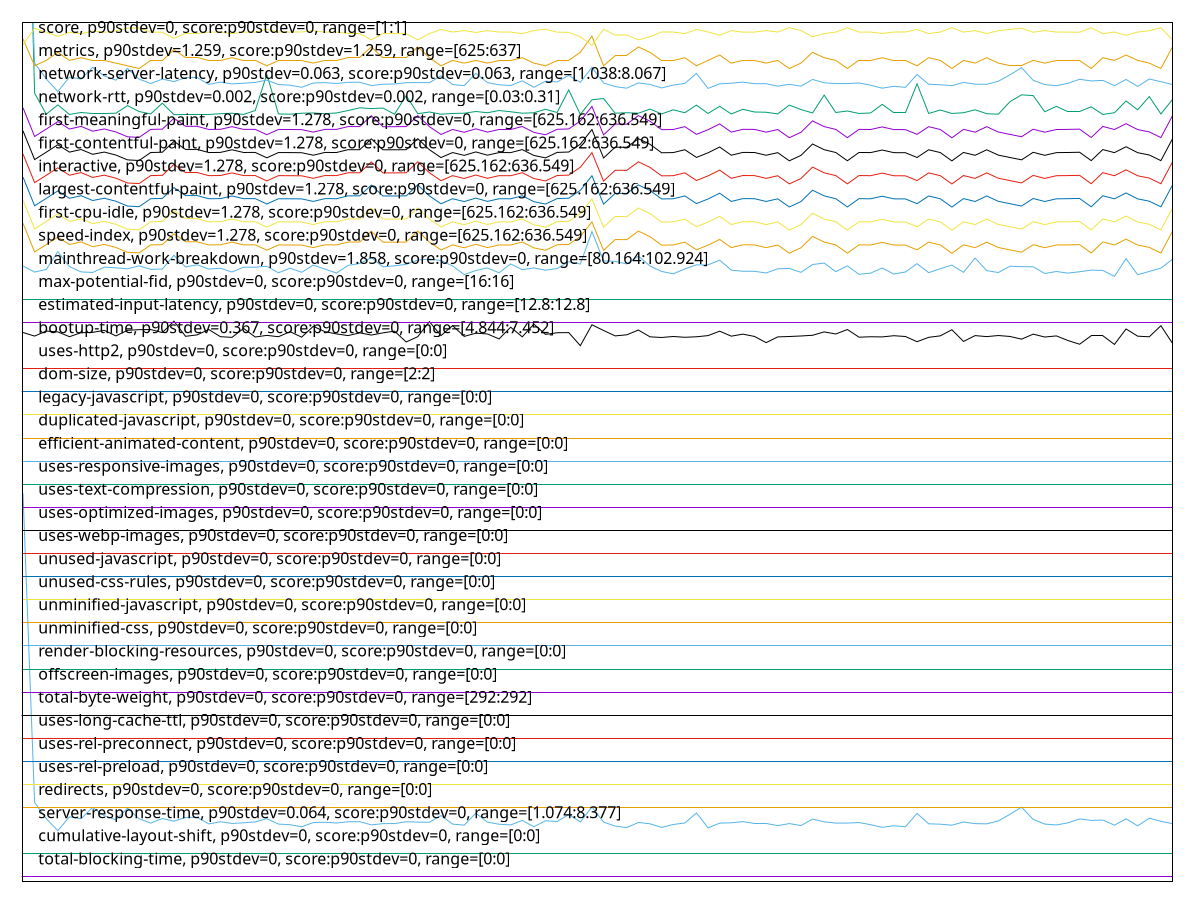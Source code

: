reset
set terminal svg size 640, 4440 enhanced background rgb 'white'
set output "reprap/correlation/empty/correlation.svg"

$totalBlockingTimeP90Stdev0ScoreP90Stdev0Range00 <<EOF
0 0.2
1 0.2
2 0.2
3 0.2
4 0.2
5 0.2
6 0.2
7 0.2
8 0.2
9 0.2
10 0.2
11 0.2
12 0.2
13 0.2
14 0.2
15 0.2
16 0.2
17 0.2
18 0.2
19 0.2
20 0.2
21 0.2
22 0.2
23 0.2
24 0.2
25 0.2
26 0.2
27 0.2
28 0.2
29 0.2
30 0.2
31 0.2
32 0.2
33 0.2
34 0.2
35 0.2
36 0.2
37 0.2
38 0.2
39 0.2
40 0.2
41 0.2
42 0.2
43 0.2
44 0.2
45 0.2
46 0.2
47 0.2
48 0.2
49 0.2
50 0.2
51 0.2
52 0.2
53 0.2
54 0.2
55 0.2
56 0.2
57 0.2
58 0.2
59 0.2
60 0.2
61 0.2
62 0.2
63 0.2
64 0.2
65 0.2
66 0.2
67 0.2
68 0.2
69 0.2
70 0.2
71 0.2
72 0.2
73 0.2
74 0.2
75 0.2
76 0.2
77 0.2
78 0.2
79 0.2
80 0.2
81 0.2
82 0.2
83 0.2
84 0.2
85 0.2
86 0.2
87 0.2
88 0.2
89 0.2
90 0.2
91 0.2
92 0.2
93 0.2
94 0.2
95 0.2
96 0.2
97 0.2
98 0.2
99 0.2
EOF

$cumulativeLayoutShiftP90Stdev0ScoreP90Stdev0Range00 <<EOF
0 1.2
1 1.2
2 1.2
3 1.2
4 1.2
5 1.2
6 1.2
7 1.2
8 1.2
9 1.2
10 1.2
11 1.2
12 1.2
13 1.2
14 1.2
15 1.2
16 1.2
17 1.2
18 1.2
19 1.2
20 1.2
21 1.2
22 1.2
23 1.2
24 1.2
25 1.2
26 1.2
27 1.2
28 1.2
29 1.2
30 1.2
31 1.2
32 1.2
33 1.2
34 1.2
35 1.2
36 1.2
37 1.2
38 1.2
39 1.2
40 1.2
41 1.2
42 1.2
43 1.2
44 1.2
45 1.2
46 1.2
47 1.2
48 1.2
49 1.2
50 1.2
51 1.2
52 1.2
53 1.2
54 1.2
55 1.2
56 1.2
57 1.2
58 1.2
59 1.2
60 1.2
61 1.2
62 1.2
63 1.2
64 1.2
65 1.2
66 1.2
67 1.2
68 1.2
69 1.2
70 1.2
71 1.2
72 1.2
73 1.2
74 1.2
75 1.2
76 1.2
77 1.2
78 1.2
79 1.2
80 1.2
81 1.2
82 1.2
83 1.2
84 1.2
85 1.2
86 1.2
87 1.2
88 1.2
89 1.2
90 1.2
91 1.2
92 1.2
93 1.2
94 1.2
95 1.2
96 1.2
97 1.2
98 1.2
99 1.2
EOF

$serverResponseTimeP90Stdev0064ScoreP90Stdev0Range10748377 <<EOF
0 16.805999999999987
1 3.42
2 2.726
3 2.2
4 2.798
5 2.718
6 3.2100000000000004
7 2.848
8 2.6720000000000006
9 3.1780000000000004
10 2.718
11 2.5280000000000005
12 2.7280000000000006
13 2.612
14 2.776
15 2.7800000000000002
16 2.4940000000000007
17 2.5880000000000005
18 2.5140000000000002
19 2.5420000000000007
20 2.5800000000000005
21 2.7220000000000004
22 2.4860000000000007
23 2.458
24 2.37
25 2.5520000000000005
26 2.5660000000000007
27 2.5320000000000005
28 2.5840000000000005
29 2.5920000000000005
30 2.4500000000000006
31 2.5060000000000007
32 2.508000000000001
33 2.5880000000000005
34 2.5700000000000003
35 2.5660000000000003
36 2.854
37 2.4860000000000007
38 2.4400000000000004
39 2.960000000000001
40 2.5700000000000003
41 2.4800000000000004
42 2.4480000000000004
43 2.644
44 2.3720000000000008
45 2.6300000000000003
46 2.5980000000000003
47 2.9000000000000004
48 2.5780000000000007
49 3.228
50 2.5720000000000005
51 2.4000000000000004
52 2.3340000000000005
53 2.5560000000000005
54 2.4980000000000007
55 2.3420000000000005
56 2.4680000000000004
57 2.5340000000000007
58 2.968
59 2.3240000000000007
60 2.5260000000000007
61 2.5420000000000007
62 2.5940000000000003
63 2.524000000000001
64 2.5240000000000005
65 2.4180000000000006
66 2.508
67 2.4220000000000006
68 2.702000000000001
69 2.5840000000000005
70 2.5280000000000005
71 2.5300000000000007
72 2.5520000000000005
73 2.4600000000000004
74 2.3440000000000003
75 2.4140000000000006
76 2.3680000000000003
77 2.9480000000000004
78 2.498
79 2.482
80 2.4380000000000006
81 2.5760000000000005
82 2.5060000000000007
83 2.4960000000000004
84 2.6240000000000006
85 2.91
86 3.22
87 2.6880000000000006
88 2.4860000000000007
89 2.4480000000000004
90 2.5400000000000005
91 2.7120000000000006
92 2.6460000000000004
93 2.6600000000000006
94 2.4380000000000006
95 2.716
96 2.412000000000001
97 2.74
98 2.6060000000000008
99 2.5040000000000004
EOF

$redirectsP90Stdev0ScoreP90Stdev0Range00 <<EOF
0 3.2
1 3.2
2 3.2
3 3.2
4 3.2
5 3.2
6 3.2
7 3.2
8 3.2
9 3.2
10 3.2
11 3.2
12 3.2
13 3.2
14 3.2
15 3.2
16 3.2
17 3.2
18 3.2
19 3.2
20 3.2
21 3.2
22 3.2
23 3.2
24 3.2
25 3.2
26 3.2
27 3.2
28 3.2
29 3.2
30 3.2
31 3.2
32 3.2
33 3.2
34 3.2
35 3.2
36 3.2
37 3.2
38 3.2
39 3.2
40 3.2
41 3.2
42 3.2
43 3.2
44 3.2
45 3.2
46 3.2
47 3.2
48 3.2
49 3.2
50 3.2
51 3.2
52 3.2
53 3.2
54 3.2
55 3.2
56 3.2
57 3.2
58 3.2
59 3.2
60 3.2
61 3.2
62 3.2
63 3.2
64 3.2
65 3.2
66 3.2
67 3.2
68 3.2
69 3.2
70 3.2
71 3.2
72 3.2
73 3.2
74 3.2
75 3.2
76 3.2
77 3.2
78 3.2
79 3.2
80 3.2
81 3.2
82 3.2
83 3.2
84 3.2
85 3.2
86 3.2
87 3.2
88 3.2
89 3.2
90 3.2
91 3.2
92 3.2
93 3.2
94 3.2
95 3.2
96 3.2
97 3.2
98 3.2
99 3.2
EOF

$usesRelPreloadP90Stdev0ScoreP90Stdev0Range00 <<EOF
0 4.2
1 4.2
2 4.2
3 4.2
4 4.2
5 4.2
6 4.2
7 4.2
8 4.2
9 4.2
10 4.2
11 4.2
12 4.2
13 4.2
14 4.2
15 4.2
16 4.2
17 4.2
18 4.2
19 4.2
20 4.2
21 4.2
22 4.2
23 4.2
24 4.2
25 4.2
26 4.2
27 4.2
28 4.2
29 4.2
30 4.2
31 4.2
32 4.2
33 4.2
34 4.2
35 4.2
36 4.2
37 4.2
38 4.2
39 4.2
40 4.2
41 4.2
42 4.2
43 4.2
44 4.2
45 4.2
46 4.2
47 4.2
48 4.2
49 4.2
50 4.2
51 4.2
52 4.2
53 4.2
54 4.2
55 4.2
56 4.2
57 4.2
58 4.2
59 4.2
60 4.2
61 4.2
62 4.2
63 4.2
64 4.2
65 4.2
66 4.2
67 4.2
68 4.2
69 4.2
70 4.2
71 4.2
72 4.2
73 4.2
74 4.2
75 4.2
76 4.2
77 4.2
78 4.2
79 4.2
80 4.2
81 4.2
82 4.2
83 4.2
84 4.2
85 4.2
86 4.2
87 4.2
88 4.2
89 4.2
90 4.2
91 4.2
92 4.2
93 4.2
94 4.2
95 4.2
96 4.2
97 4.2
98 4.2
99 4.2
EOF

$usesRelPreconnectP90Stdev0ScoreP90Stdev0Range00 <<EOF
0 5.2
1 5.2
2 5.2
3 5.2
4 5.2
5 5.2
6 5.2
7 5.2
8 5.2
9 5.2
10 5.2
11 5.2
12 5.2
13 5.2
14 5.2
15 5.2
16 5.2
17 5.2
18 5.2
19 5.2
20 5.2
21 5.2
22 5.2
23 5.2
24 5.2
25 5.2
26 5.2
27 5.2
28 5.2
29 5.2
30 5.2
31 5.2
32 5.2
33 5.2
34 5.2
35 5.2
36 5.2
37 5.2
38 5.2
39 5.2
40 5.2
41 5.2
42 5.2
43 5.2
44 5.2
45 5.2
46 5.2
47 5.2
48 5.2
49 5.2
50 5.2
51 5.2
52 5.2
53 5.2
54 5.2
55 5.2
56 5.2
57 5.2
58 5.2
59 5.2
60 5.2
61 5.2
62 5.2
63 5.2
64 5.2
65 5.2
66 5.2
67 5.2
68 5.2
69 5.2
70 5.2
71 5.2
72 5.2
73 5.2
74 5.2
75 5.2
76 5.2
77 5.2
78 5.2
79 5.2
80 5.2
81 5.2
82 5.2
83 5.2
84 5.2
85 5.2
86 5.2
87 5.2
88 5.2
89 5.2
90 5.2
91 5.2
92 5.2
93 5.2
94 5.2
95 5.2
96 5.2
97 5.2
98 5.2
99 5.2
EOF

$usesLongCacheTtlP90Stdev0ScoreP90Stdev0Range00 <<EOF
0 6.2
1 6.2
2 6.2
3 6.2
4 6.2
5 6.2
6 6.2
7 6.2
8 6.2
9 6.2
10 6.2
11 6.2
12 6.2
13 6.2
14 6.2
15 6.2
16 6.2
17 6.2
18 6.2
19 6.2
20 6.2
21 6.2
22 6.2
23 6.2
24 6.2
25 6.2
26 6.2
27 6.2
28 6.2
29 6.2
30 6.2
31 6.2
32 6.2
33 6.2
34 6.2
35 6.2
36 6.2
37 6.2
38 6.2
39 6.2
40 6.2
41 6.2
42 6.2
43 6.2
44 6.2
45 6.2
46 6.2
47 6.2
48 6.2
49 6.2
50 6.2
51 6.2
52 6.2
53 6.2
54 6.2
55 6.2
56 6.2
57 6.2
58 6.2
59 6.2
60 6.2
61 6.2
62 6.2
63 6.2
64 6.2
65 6.2
66 6.2
67 6.2
68 6.2
69 6.2
70 6.2
71 6.2
72 6.2
73 6.2
74 6.2
75 6.2
76 6.2
77 6.2
78 6.2
79 6.2
80 6.2
81 6.2
82 6.2
83 6.2
84 6.2
85 6.2
86 6.2
87 6.2
88 6.2
89 6.2
90 6.2
91 6.2
92 6.2
93 6.2
94 6.2
95 6.2
96 6.2
97 6.2
98 6.2
99 6.2
EOF

$totalByteWeightP90Stdev0ScoreP90Stdev0Range292292 <<EOF
0 7.2
1 7.2
2 7.2
3 7.2
4 7.2
5 7.2
6 7.2
7 7.2
8 7.2
9 7.2
10 7.2
11 7.2
12 7.2
13 7.2
14 7.2
15 7.2
16 7.2
17 7.2
18 7.2
19 7.2
20 7.2
21 7.2
22 7.2
23 7.2
24 7.2
25 7.2
26 7.2
27 7.2
28 7.2
29 7.2
30 7.2
31 7.2
32 7.2
33 7.2
34 7.2
35 7.2
36 7.2
37 7.2
38 7.2
39 7.2
40 7.2
41 7.2
42 7.2
43 7.2
44 7.2
45 7.2
46 7.2
47 7.2
48 7.2
49 7.2
50 7.2
51 7.2
52 7.2
53 7.2
54 7.2
55 7.2
56 7.2
57 7.2
58 7.2
59 7.2
60 7.2
61 7.2
62 7.2
63 7.2
64 7.2
65 7.2
66 7.2
67 7.2
68 7.2
69 7.2
70 7.2
71 7.2
72 7.2
73 7.2
74 7.2
75 7.2
76 7.2
77 7.2
78 7.2
79 7.2
80 7.2
81 7.2
82 7.2
83 7.2
84 7.2
85 7.2
86 7.2
87 7.2
88 7.2
89 7.2
90 7.2
91 7.2
92 7.2
93 7.2
94 7.2
95 7.2
96 7.2
97 7.2
98 7.2
99 7.2
EOF

$offscreenImagesP90Stdev0ScoreP90Stdev0Range00 <<EOF
0 8.2
1 8.2
2 8.2
3 8.2
4 8.2
5 8.2
6 8.2
7 8.2
8 8.2
9 8.2
10 8.2
11 8.2
12 8.2
13 8.2
14 8.2
15 8.2
16 8.2
17 8.2
18 8.2
19 8.2
20 8.2
21 8.2
22 8.2
23 8.2
24 8.2
25 8.2
26 8.2
27 8.2
28 8.2
29 8.2
30 8.2
31 8.2
32 8.2
33 8.2
34 8.2
35 8.2
36 8.2
37 8.2
38 8.2
39 8.2
40 8.2
41 8.2
42 8.2
43 8.2
44 8.2
45 8.2
46 8.2
47 8.2
48 8.2
49 8.2
50 8.2
51 8.2
52 8.2
53 8.2
54 8.2
55 8.2
56 8.2
57 8.2
58 8.2
59 8.2
60 8.2
61 8.2
62 8.2
63 8.2
64 8.2
65 8.2
66 8.2
67 8.2
68 8.2
69 8.2
70 8.2
71 8.2
72 8.2
73 8.2
74 8.2
75 8.2
76 8.2
77 8.2
78 8.2
79 8.2
80 8.2
81 8.2
82 8.2
83 8.2
84 8.2
85 8.2
86 8.2
87 8.2
88 8.2
89 8.2
90 8.2
91 8.2
92 8.2
93 8.2
94 8.2
95 8.2
96 8.2
97 8.2
98 8.2
99 8.2
EOF

$renderBlockingResourcesP90Stdev0ScoreP90Stdev0Range00 <<EOF
0 9.2
1 9.2
2 9.2
3 9.2
4 9.2
5 9.2
6 9.2
7 9.2
8 9.2
9 9.2
10 9.2
11 9.2
12 9.2
13 9.2
14 9.2
15 9.2
16 9.2
17 9.2
18 9.2
19 9.2
20 9.2
21 9.2
22 9.2
23 9.2
24 9.2
25 9.2
26 9.2
27 9.2
28 9.2
29 9.2
30 9.2
31 9.2
32 9.2
33 9.2
34 9.2
35 9.2
36 9.2
37 9.2
38 9.2
39 9.2
40 9.2
41 9.2
42 9.2
43 9.2
44 9.2
45 9.2
46 9.2
47 9.2
48 9.2
49 9.2
50 9.2
51 9.2
52 9.2
53 9.2
54 9.2
55 9.2
56 9.2
57 9.2
58 9.2
59 9.2
60 9.2
61 9.2
62 9.2
63 9.2
64 9.2
65 9.2
66 9.2
67 9.2
68 9.2
69 9.2
70 9.2
71 9.2
72 9.2
73 9.2
74 9.2
75 9.2
76 9.2
77 9.2
78 9.2
79 9.2
80 9.2
81 9.2
82 9.2
83 9.2
84 9.2
85 9.2
86 9.2
87 9.2
88 9.2
89 9.2
90 9.2
91 9.2
92 9.2
93 9.2
94 9.2
95 9.2
96 9.2
97 9.2
98 9.2
99 9.2
EOF

$unminifiedCssP90Stdev0ScoreP90Stdev0Range00 <<EOF
0 10.2
1 10.2
2 10.2
3 10.2
4 10.2
5 10.2
6 10.2
7 10.2
8 10.2
9 10.2
10 10.2
11 10.2
12 10.2
13 10.2
14 10.2
15 10.2
16 10.2
17 10.2
18 10.2
19 10.2
20 10.2
21 10.2
22 10.2
23 10.2
24 10.2
25 10.2
26 10.2
27 10.2
28 10.2
29 10.2
30 10.2
31 10.2
32 10.2
33 10.2
34 10.2
35 10.2
36 10.2
37 10.2
38 10.2
39 10.2
40 10.2
41 10.2
42 10.2
43 10.2
44 10.2
45 10.2
46 10.2
47 10.2
48 10.2
49 10.2
50 10.2
51 10.2
52 10.2
53 10.2
54 10.2
55 10.2
56 10.2
57 10.2
58 10.2
59 10.2
60 10.2
61 10.2
62 10.2
63 10.2
64 10.2
65 10.2
66 10.2
67 10.2
68 10.2
69 10.2
70 10.2
71 10.2
72 10.2
73 10.2
74 10.2
75 10.2
76 10.2
77 10.2
78 10.2
79 10.2
80 10.2
81 10.2
82 10.2
83 10.2
84 10.2
85 10.2
86 10.2
87 10.2
88 10.2
89 10.2
90 10.2
91 10.2
92 10.2
93 10.2
94 10.2
95 10.2
96 10.2
97 10.2
98 10.2
99 10.2
EOF

$unminifiedJavascriptP90Stdev0ScoreP90Stdev0Range00 <<EOF
0 11.2
1 11.2
2 11.2
3 11.2
4 11.2
5 11.2
6 11.2
7 11.2
8 11.2
9 11.2
10 11.2
11 11.2
12 11.2
13 11.2
14 11.2
15 11.2
16 11.2
17 11.2
18 11.2
19 11.2
20 11.2
21 11.2
22 11.2
23 11.2
24 11.2
25 11.2
26 11.2
27 11.2
28 11.2
29 11.2
30 11.2
31 11.2
32 11.2
33 11.2
34 11.2
35 11.2
36 11.2
37 11.2
38 11.2
39 11.2
40 11.2
41 11.2
42 11.2
43 11.2
44 11.2
45 11.2
46 11.2
47 11.2
48 11.2
49 11.2
50 11.2
51 11.2
52 11.2
53 11.2
54 11.2
55 11.2
56 11.2
57 11.2
58 11.2
59 11.2
60 11.2
61 11.2
62 11.2
63 11.2
64 11.2
65 11.2
66 11.2
67 11.2
68 11.2
69 11.2
70 11.2
71 11.2
72 11.2
73 11.2
74 11.2
75 11.2
76 11.2
77 11.2
78 11.2
79 11.2
80 11.2
81 11.2
82 11.2
83 11.2
84 11.2
85 11.2
86 11.2
87 11.2
88 11.2
89 11.2
90 11.2
91 11.2
92 11.2
93 11.2
94 11.2
95 11.2
96 11.2
97 11.2
98 11.2
99 11.2
EOF

$unusedCssRulesP90Stdev0ScoreP90Stdev0Range00 <<EOF
0 12.2
1 12.2
2 12.2
3 12.2
4 12.2
5 12.2
6 12.2
7 12.2
8 12.2
9 12.2
10 12.2
11 12.2
12 12.2
13 12.2
14 12.2
15 12.2
16 12.2
17 12.2
18 12.2
19 12.2
20 12.2
21 12.2
22 12.2
23 12.2
24 12.2
25 12.2
26 12.2
27 12.2
28 12.2
29 12.2
30 12.2
31 12.2
32 12.2
33 12.2
34 12.2
35 12.2
36 12.2
37 12.2
38 12.2
39 12.2
40 12.2
41 12.2
42 12.2
43 12.2
44 12.2
45 12.2
46 12.2
47 12.2
48 12.2
49 12.2
50 12.2
51 12.2
52 12.2
53 12.2
54 12.2
55 12.2
56 12.2
57 12.2
58 12.2
59 12.2
60 12.2
61 12.2
62 12.2
63 12.2
64 12.2
65 12.2
66 12.2
67 12.2
68 12.2
69 12.2
70 12.2
71 12.2
72 12.2
73 12.2
74 12.2
75 12.2
76 12.2
77 12.2
78 12.2
79 12.2
80 12.2
81 12.2
82 12.2
83 12.2
84 12.2
85 12.2
86 12.2
87 12.2
88 12.2
89 12.2
90 12.2
91 12.2
92 12.2
93 12.2
94 12.2
95 12.2
96 12.2
97 12.2
98 12.2
99 12.2
EOF

$unusedJavascriptP90Stdev0ScoreP90Stdev0Range00 <<EOF
0 13.2
1 13.2
2 13.2
3 13.2
4 13.2
5 13.2
6 13.2
7 13.2
8 13.2
9 13.2
10 13.2
11 13.2
12 13.2
13 13.2
14 13.2
15 13.2
16 13.2
17 13.2
18 13.2
19 13.2
20 13.2
21 13.2
22 13.2
23 13.2
24 13.2
25 13.2
26 13.2
27 13.2
28 13.2
29 13.2
30 13.2
31 13.2
32 13.2
33 13.2
34 13.2
35 13.2
36 13.2
37 13.2
38 13.2
39 13.2
40 13.2
41 13.2
42 13.2
43 13.2
44 13.2
45 13.2
46 13.2
47 13.2
48 13.2
49 13.2
50 13.2
51 13.2
52 13.2
53 13.2
54 13.2
55 13.2
56 13.2
57 13.2
58 13.2
59 13.2
60 13.2
61 13.2
62 13.2
63 13.2
64 13.2
65 13.2
66 13.2
67 13.2
68 13.2
69 13.2
70 13.2
71 13.2
72 13.2
73 13.2
74 13.2
75 13.2
76 13.2
77 13.2
78 13.2
79 13.2
80 13.2
81 13.2
82 13.2
83 13.2
84 13.2
85 13.2
86 13.2
87 13.2
88 13.2
89 13.2
90 13.2
91 13.2
92 13.2
93 13.2
94 13.2
95 13.2
96 13.2
97 13.2
98 13.2
99 13.2
EOF

$usesWebpImagesP90Stdev0ScoreP90Stdev0Range00 <<EOF
0 14.2
1 14.2
2 14.2
3 14.2
4 14.2
5 14.2
6 14.2
7 14.2
8 14.2
9 14.2
10 14.2
11 14.2
12 14.2
13 14.2
14 14.2
15 14.2
16 14.2
17 14.2
18 14.2
19 14.2
20 14.2
21 14.2
22 14.2
23 14.2
24 14.2
25 14.2
26 14.2
27 14.2
28 14.2
29 14.2
30 14.2
31 14.2
32 14.2
33 14.2
34 14.2
35 14.2
36 14.2
37 14.2
38 14.2
39 14.2
40 14.2
41 14.2
42 14.2
43 14.2
44 14.2
45 14.2
46 14.2
47 14.2
48 14.2
49 14.2
50 14.2
51 14.2
52 14.2
53 14.2
54 14.2
55 14.2
56 14.2
57 14.2
58 14.2
59 14.2
60 14.2
61 14.2
62 14.2
63 14.2
64 14.2
65 14.2
66 14.2
67 14.2
68 14.2
69 14.2
70 14.2
71 14.2
72 14.2
73 14.2
74 14.2
75 14.2
76 14.2
77 14.2
78 14.2
79 14.2
80 14.2
81 14.2
82 14.2
83 14.2
84 14.2
85 14.2
86 14.2
87 14.2
88 14.2
89 14.2
90 14.2
91 14.2
92 14.2
93 14.2
94 14.2
95 14.2
96 14.2
97 14.2
98 14.2
99 14.2
EOF

$usesOptimizedImagesP90Stdev0ScoreP90Stdev0Range00 <<EOF
0 15.2
1 15.2
2 15.2
3 15.2
4 15.2
5 15.2
6 15.2
7 15.2
8 15.2
9 15.2
10 15.2
11 15.2
12 15.2
13 15.2
14 15.2
15 15.2
16 15.2
17 15.2
18 15.2
19 15.2
20 15.2
21 15.2
22 15.2
23 15.2
24 15.2
25 15.2
26 15.2
27 15.2
28 15.2
29 15.2
30 15.2
31 15.2
32 15.2
33 15.2
34 15.2
35 15.2
36 15.2
37 15.2
38 15.2
39 15.2
40 15.2
41 15.2
42 15.2
43 15.2
44 15.2
45 15.2
46 15.2
47 15.2
48 15.2
49 15.2
50 15.2
51 15.2
52 15.2
53 15.2
54 15.2
55 15.2
56 15.2
57 15.2
58 15.2
59 15.2
60 15.2
61 15.2
62 15.2
63 15.2
64 15.2
65 15.2
66 15.2
67 15.2
68 15.2
69 15.2
70 15.2
71 15.2
72 15.2
73 15.2
74 15.2
75 15.2
76 15.2
77 15.2
78 15.2
79 15.2
80 15.2
81 15.2
82 15.2
83 15.2
84 15.2
85 15.2
86 15.2
87 15.2
88 15.2
89 15.2
90 15.2
91 15.2
92 15.2
93 15.2
94 15.2
95 15.2
96 15.2
97 15.2
98 15.2
99 15.2
EOF

$usesTextCompressionP90Stdev0ScoreP90Stdev0Range00 <<EOF
0 16.2
1 16.2
2 16.2
3 16.2
4 16.2
5 16.2
6 16.2
7 16.2
8 16.2
9 16.2
10 16.2
11 16.2
12 16.2
13 16.2
14 16.2
15 16.2
16 16.2
17 16.2
18 16.2
19 16.2
20 16.2
21 16.2
22 16.2
23 16.2
24 16.2
25 16.2
26 16.2
27 16.2
28 16.2
29 16.2
30 16.2
31 16.2
32 16.2
33 16.2
34 16.2
35 16.2
36 16.2
37 16.2
38 16.2
39 16.2
40 16.2
41 16.2
42 16.2
43 16.2
44 16.2
45 16.2
46 16.2
47 16.2
48 16.2
49 16.2
50 16.2
51 16.2
52 16.2
53 16.2
54 16.2
55 16.2
56 16.2
57 16.2
58 16.2
59 16.2
60 16.2
61 16.2
62 16.2
63 16.2
64 16.2
65 16.2
66 16.2
67 16.2
68 16.2
69 16.2
70 16.2
71 16.2
72 16.2
73 16.2
74 16.2
75 16.2
76 16.2
77 16.2
78 16.2
79 16.2
80 16.2
81 16.2
82 16.2
83 16.2
84 16.2
85 16.2
86 16.2
87 16.2
88 16.2
89 16.2
90 16.2
91 16.2
92 16.2
93 16.2
94 16.2
95 16.2
96 16.2
97 16.2
98 16.2
99 16.2
EOF

$usesResponsiveImagesP90Stdev0ScoreP90Stdev0Range00 <<EOF
0 17.2
1 17.2
2 17.2
3 17.2
4 17.2
5 17.2
6 17.2
7 17.2
8 17.2
9 17.2
10 17.2
11 17.2
12 17.2
13 17.2
14 17.2
15 17.2
16 17.2
17 17.2
18 17.2
19 17.2
20 17.2
21 17.2
22 17.2
23 17.2
24 17.2
25 17.2
26 17.2
27 17.2
28 17.2
29 17.2
30 17.2
31 17.2
32 17.2
33 17.2
34 17.2
35 17.2
36 17.2
37 17.2
38 17.2
39 17.2
40 17.2
41 17.2
42 17.2
43 17.2
44 17.2
45 17.2
46 17.2
47 17.2
48 17.2
49 17.2
50 17.2
51 17.2
52 17.2
53 17.2
54 17.2
55 17.2
56 17.2
57 17.2
58 17.2
59 17.2
60 17.2
61 17.2
62 17.2
63 17.2
64 17.2
65 17.2
66 17.2
67 17.2
68 17.2
69 17.2
70 17.2
71 17.2
72 17.2
73 17.2
74 17.2
75 17.2
76 17.2
77 17.2
78 17.2
79 17.2
80 17.2
81 17.2
82 17.2
83 17.2
84 17.2
85 17.2
86 17.2
87 17.2
88 17.2
89 17.2
90 17.2
91 17.2
92 17.2
93 17.2
94 17.2
95 17.2
96 17.2
97 17.2
98 17.2
99 17.2
EOF

$efficientAnimatedContentP90Stdev0ScoreP90Stdev0Range00 <<EOF
0 18.2
1 18.2
2 18.2
3 18.2
4 18.2
5 18.2
6 18.2
7 18.2
8 18.2
9 18.2
10 18.2
11 18.2
12 18.2
13 18.2
14 18.2
15 18.2
16 18.2
17 18.2
18 18.2
19 18.2
20 18.2
21 18.2
22 18.2
23 18.2
24 18.2
25 18.2
26 18.2
27 18.2
28 18.2
29 18.2
30 18.2
31 18.2
32 18.2
33 18.2
34 18.2
35 18.2
36 18.2
37 18.2
38 18.2
39 18.2
40 18.2
41 18.2
42 18.2
43 18.2
44 18.2
45 18.2
46 18.2
47 18.2
48 18.2
49 18.2
50 18.2
51 18.2
52 18.2
53 18.2
54 18.2
55 18.2
56 18.2
57 18.2
58 18.2
59 18.2
60 18.2
61 18.2
62 18.2
63 18.2
64 18.2
65 18.2
66 18.2
67 18.2
68 18.2
69 18.2
70 18.2
71 18.2
72 18.2
73 18.2
74 18.2
75 18.2
76 18.2
77 18.2
78 18.2
79 18.2
80 18.2
81 18.2
82 18.2
83 18.2
84 18.2
85 18.2
86 18.2
87 18.2
88 18.2
89 18.2
90 18.2
91 18.2
92 18.2
93 18.2
94 18.2
95 18.2
96 18.2
97 18.2
98 18.2
99 18.2
EOF

$duplicatedJavascriptP90Stdev0ScoreP90Stdev0Range00 <<EOF
0 19.2
1 19.2
2 19.2
3 19.2
4 19.2
5 19.2
6 19.2
7 19.2
8 19.2
9 19.2
10 19.2
11 19.2
12 19.2
13 19.2
14 19.2
15 19.2
16 19.2
17 19.2
18 19.2
19 19.2
20 19.2
21 19.2
22 19.2
23 19.2
24 19.2
25 19.2
26 19.2
27 19.2
28 19.2
29 19.2
30 19.2
31 19.2
32 19.2
33 19.2
34 19.2
35 19.2
36 19.2
37 19.2
38 19.2
39 19.2
40 19.2
41 19.2
42 19.2
43 19.2
44 19.2
45 19.2
46 19.2
47 19.2
48 19.2
49 19.2
50 19.2
51 19.2
52 19.2
53 19.2
54 19.2
55 19.2
56 19.2
57 19.2
58 19.2
59 19.2
60 19.2
61 19.2
62 19.2
63 19.2
64 19.2
65 19.2
66 19.2
67 19.2
68 19.2
69 19.2
70 19.2
71 19.2
72 19.2
73 19.2
74 19.2
75 19.2
76 19.2
77 19.2
78 19.2
79 19.2
80 19.2
81 19.2
82 19.2
83 19.2
84 19.2
85 19.2
86 19.2
87 19.2
88 19.2
89 19.2
90 19.2
91 19.2
92 19.2
93 19.2
94 19.2
95 19.2
96 19.2
97 19.2
98 19.2
99 19.2
EOF

$legacyJavascriptP90Stdev0ScoreP90Stdev0Range00 <<EOF
0 20.2
1 20.2
2 20.2
3 20.2
4 20.2
5 20.2
6 20.2
7 20.2
8 20.2
9 20.2
10 20.2
11 20.2
12 20.2
13 20.2
14 20.2
15 20.2
16 20.2
17 20.2
18 20.2
19 20.2
20 20.2
21 20.2
22 20.2
23 20.2
24 20.2
25 20.2
26 20.2
27 20.2
28 20.2
29 20.2
30 20.2
31 20.2
32 20.2
33 20.2
34 20.2
35 20.2
36 20.2
37 20.2
38 20.2
39 20.2
40 20.2
41 20.2
42 20.2
43 20.2
44 20.2
45 20.2
46 20.2
47 20.2
48 20.2
49 20.2
50 20.2
51 20.2
52 20.2
53 20.2
54 20.2
55 20.2
56 20.2
57 20.2
58 20.2
59 20.2
60 20.2
61 20.2
62 20.2
63 20.2
64 20.2
65 20.2
66 20.2
67 20.2
68 20.2
69 20.2
70 20.2
71 20.2
72 20.2
73 20.2
74 20.2
75 20.2
76 20.2
77 20.2
78 20.2
79 20.2
80 20.2
81 20.2
82 20.2
83 20.2
84 20.2
85 20.2
86 20.2
87 20.2
88 20.2
89 20.2
90 20.2
91 20.2
92 20.2
93 20.2
94 20.2
95 20.2
96 20.2
97 20.2
98 20.2
99 20.2
EOF

$domSizeP90Stdev0ScoreP90Stdev0Range22 <<EOF
0 21.2
1 21.2
2 21.2
3 21.2
4 21.2
5 21.2
6 21.2
7 21.2
8 21.2
9 21.2
10 21.2
11 21.2
12 21.2
13 21.2
14 21.2
15 21.2
16 21.2
17 21.2
18 21.2
19 21.2
20 21.2
21 21.2
22 21.2
23 21.2
24 21.2
25 21.2
26 21.2
27 21.2
28 21.2
29 21.2
30 21.2
31 21.2
32 21.2
33 21.2
34 21.2
35 21.2
36 21.2
37 21.2
38 21.2
39 21.2
40 21.2
41 21.2
42 21.2
43 21.2
44 21.2
45 21.2
46 21.2
47 21.2
48 21.2
49 21.2
50 21.2
51 21.2
52 21.2
53 21.2
54 21.2
55 21.2
56 21.2
57 21.2
58 21.2
59 21.2
60 21.2
61 21.2
62 21.2
63 21.2
64 21.2
65 21.2
66 21.2
67 21.2
68 21.2
69 21.2
70 21.2
71 21.2
72 21.2
73 21.2
74 21.2
75 21.2
76 21.2
77 21.2
78 21.2
79 21.2
80 21.2
81 21.2
82 21.2
83 21.2
84 21.2
85 21.2
86 21.2
87 21.2
88 21.2
89 21.2
90 21.2
91 21.2
92 21.2
93 21.2
94 21.2
95 21.2
96 21.2
97 21.2
98 21.2
99 21.2
EOF

$usesHttp2P90Stdev0ScoreP90Stdev0Range00 <<EOF
0 22.2
1 22.2
2 22.2
3 22.2
4 22.2
5 22.2
6 22.2
7 22.2
8 22.2
9 22.2
10 22.2
11 22.2
12 22.2
13 22.2
14 22.2
15 22.2
16 22.2
17 22.2
18 22.2
19 22.2
20 22.2
21 22.2
22 22.2
23 22.2
24 22.2
25 22.2
26 22.2
27 22.2
28 22.2
29 22.2
30 22.2
31 22.2
32 22.2
33 22.2
34 22.2
35 22.2
36 22.2
37 22.2
38 22.2
39 22.2
40 22.2
41 22.2
42 22.2
43 22.2
44 22.2
45 22.2
46 22.2
47 22.2
48 22.2
49 22.2
50 22.2
51 22.2
52 22.2
53 22.2
54 22.2
55 22.2
56 22.2
57 22.2
58 22.2
59 22.2
60 22.2
61 22.2
62 22.2
63 22.2
64 22.2
65 22.2
66 22.2
67 22.2
68 22.2
69 22.2
70 22.2
71 22.2
72 22.2
73 22.2
74 22.2
75 22.2
76 22.2
77 22.2
78 22.2
79 22.2
80 22.2
81 22.2
82 22.2
83 22.2
84 22.2
85 22.2
86 22.2
87 22.2
88 22.2
89 22.2
90 22.2
91 22.2
92 22.2
93 22.2
94 22.2
95 22.2
96 22.2
97 22.2
98 22.2
99 22.2
EOF

$bootupTimeP90Stdev0367ScoreP90Stdev0Range48447452 <<EOF
0 23.76844547563805
1 23.61415313225058
2 23.83178654292343
3 23.794431554524362
4 23.58816705336427
5 23.76032482598608
6 23.77494199535963
7 23.86264501160093
8 23.62064965197216
9 23.864269141531324
10 23.893503480278422
11 23.896751740139212
12 23.76844547563805
13 24.25893271461717
14 23.604408352668212
15 23.666125290023203
16 23.9
17 23.58816705336427
18 23.558932714617168
19 23.945475638051043
20 23.57354988399072
21 23.645011600928072
22 23.586542923433875
23 23.804176334106728
24 23.568677494199534
25 24.036426914153132
26 23.804176334106728
27 23.708352668213458
28 23.635266821345706
29 23.755452436194894
30 23.658004640371228
31 23.753828306264502
32 23.828538283062645
33 23.359164733178652
34 23.58816705336427
35 24.239443155452435
36 23.635266821345706
37 24.067285382830626
38 23.601160092807422
39 23.73921113689095
40 23.706728538283063
41 23.490719257540604
42 23.99907192575406
43 23.58167053364269
44 24.132250580046403
45 23.68723897911833
46 23.758700696055683
47 23.765197215777263
48 23.2
49 24.103016241299304
50 23.857772621809744
51 23.622273781902553
52 23.66937354988399
53 23.875638051044085
54 23.58167053364269
55 23.554060324825986
56 23.59628770301624
57 23.562180974477958
58 23.58491879350348
59 23.635266821345706
60 23.82691415313225
61 23.610904872389792
62 23.69860788863109
63 23.59953596287703
64 23.329930394431553
65 23.578422273781904
66 23.59628770301624
67 23.619025522041763
68 23.648259860788862
69 23.796055684454757
70 23.705104408352668
71 23.898375870069607
72 23.567053364269142
73 23.58491879350348
74 23.578422273781904
75 23.630394431554524
76 23.59628770301624
77 23.370533642691413
78 23.560556844547563
79 23.623897911832945
80 23.888631090487237
81 23.381902552204174
82 23.635266821345706
83 23.591415313225056
84 23.638515081206496
85 23.597911832946636
86 23.480974477958235
87 23.69860788863109
88 23.57354988399072
89 23.622273781902553
90 23.420881670533642
91 23.261716937354986
92 23.653132250580047
93 23.653132250580047
94 23.253596287703015
95 23.92273781902552
96 23.610904872389792
97 23.583294663573085
98 24.062412993039445
99 23.30232018561485
EOF

$estimatedInputLatencyP90Stdev0ScoreP90Stdev0Range128128 <<EOF
0 24.2
1 24.2
2 24.2
3 24.2
4 24.2
5 24.2
6 24.2
7 24.2
8 24.2
9 24.2
10 24.2
11 24.2
12 24.2
13 24.2
14 24.2
15 24.2
16 24.2
17 24.2
18 24.2
19 24.2
20 24.2
21 24.2
22 24.2
23 24.2
24 24.2
25 24.2
26 24.2
27 24.2
28 24.2
29 24.2
30 24.2
31 24.2
32 24.2
33 24.2
34 24.2
35 24.2
36 24.2
37 24.2
38 24.2
39 24.2
40 24.2
41 24.2
42 24.2
43 24.2
44 24.2
45 24.2
46 24.2
47 24.2
48 24.2
49 24.2
50 24.2
51 24.2
52 24.2
53 24.2
54 24.2
55 24.2
56 24.2
57 24.2
58 24.2
59 24.2
60 24.2
61 24.2
62 24.2
63 24.2
64 24.2
65 24.2
66 24.2
67 24.2
68 24.2
69 24.2
70 24.2
71 24.2
72 24.2
73 24.2
74 24.2
75 24.2
76 24.2
77 24.2
78 24.2
79 24.2
80 24.2
81 24.2
82 24.2
83 24.2
84 24.2
85 24.2
86 24.2
87 24.2
88 24.2
89 24.2
90 24.2
91 24.2
92 24.2
93 24.2
94 24.2
95 24.2
96 24.2
97 24.2
98 24.2
99 24.2
EOF

$maxPotentialFidP90Stdev0ScoreP90Stdev0Range1616 <<EOF
0 25.2
1 25.2
2 25.2
3 25.2
4 25.2
5 25.2
6 25.2
7 25.2
8 25.2
9 25.2
10 25.2
11 25.2
12 25.2
13 25.2
14 25.2
15 25.2
16 25.2
17 25.2
18 25.2
19 25.2
20 25.2
21 25.2
22 25.2
23 25.2
24 25.2
25 25.2
26 25.2
27 25.2
28 25.2
29 25.2
30 25.2
31 25.2
32 25.2
33 25.2
34 25.2
35 25.2
36 25.2
37 25.2
38 25.2
39 25.2
40 25.2
41 25.2
42 25.2
43 25.2
44 25.2
45 25.2
46 25.2
47 25.2
48 25.2
49 25.2
50 25.2
51 25.2
52 25.2
53 25.2
54 25.2
55 25.2
56 25.2
57 25.2
58 25.2
59 25.2
60 25.2
61 25.2
62 25.2
63 25.2
64 25.2
65 25.2
66 25.2
67 25.2
68 25.2
69 25.2
70 25.2
71 25.2
72 25.2
73 25.2
74 25.2
75 25.2
76 25.2
77 25.2
78 25.2
79 25.2
80 25.2
81 25.2
82 25.2
83 25.2
84 25.2
85 25.2
86 25.2
87 25.2
88 25.2
89 25.2
90 25.2
91 25.2
92 25.2
93 25.2
94 25.2
95 25.2
96 25.2
97 25.2
98 25.2
99 25.2
EOF

$mainthreadWorkBreakdownP90Stdev1858ScoreP90Stdev0Range80164102924 <<EOF
0 26.646198830409357
1 26.387621832358672
2 26.498489278752434
3 27.267056530214425
4 26.623684210526314
5 26.393762183235864
6 26.36920077972709
7 26.598440545808966
8 26.568421052631578
9 26.526803118908383
10 26.6537037037037
11 26.50190058479532
12 26.51827485380117
13 27.110477582846002
14 26.605945419103314
15 26.701120857699802
16 26.515545808966863
17 26.551364522417153
18 26.387962962962963
19 26.59809941520468
20 26.5974171539961
21 26.63630604288499
22 26.352826510721247
23 26.55443469785575
24 26.376364522417152
25 26.6864522417154
26 26.516228070175437
27 26.344980506822612
28 26.676900584795323
29 26.75433723196881
30 27.00745614035088
31 26.61345029239766
32 26.6567738791423
33 26.719200779727096
34 26.905458089668617
35 26.945029239766082
36 26.885331384015597
37 26.65199805068226
38 26.274707602339177
39 26.45448343079922
40 26.564668615984402
41 26.355214424951267
42 26.739668615984403
43 26.48825536062378
44 26.563986354775825
45 26.468469785575046
46 26.539083820662768
47 26.835185185185185
48 26.731822612085768
49 28.14103313840156
50 26.869298245614036
51 26.84985380116959
52 26.737280701754386
53 27.078411306042884
54 26.6479044834308
55 26.411842105263155
56 26.309844054580896
57 26.52236842105263
58 26.698050682261208
59 26.69736842105263
60 26.9
61 26.471198830409357
62 26.42207602339181
63 26.42002923976608
64 26.346345029239764
65 26.528508771929825
66 26.543859649122805
67 26.374658869395713
68 26.71340155945419
69 26.775487329434696
70 26.405019493177385
71 26.655068226120857
72 26.289376218323586
73 26.339181286549707
74 26.561598440545808
75 26.298927875243663
76 26.391033138401557
77 26.74922027290448
78 26.36135477582846
79 26.531237816764133
80 26.6864522417154
81 26.376705653021443
82 26.992446393762183
83 26.448343079922026
84 26.36578947368421
85 26.639035087719297
86 26.620955165692006
87 26.61310916179337
88 26.32485380116959
89 26.40979532163743
90 26.340545808966862
91 26.400243664717348
92 26.4698343079922
93 26.45618908382066
94 26.2
95 26.965497076023393
96 26.27095516569201
97 26.413888888888888
98 26.55648148148148
99 26.942641325536062
EOF

$speedIndexP90Stdev1278ScoreP90Stdev0Range625162636549 <<EOF
0 28.49912351614687
1 27.257011445347405
2 27.574610049780876
3 27.9
4 27.578916734033953
5 27.693142152065693
6 27.484253074075657
7 27.58182359698762
8 27.45218823128962
9 27.243507637322903
10 27.21653576139217
11 27.56279794068842
12 27.573925030847118
13 28.0443900778624
14 27.696722120580347
15 27.69696038803557
16 27.560790537378207
17 27.566354082457558
18 27.68104412202698
19 27.563667616899966
20 27.565645236778284
21 27.333191507467138
22 27.56029613240863
23 27.558646130281236
24 27.55333276602987
25 27.44502233757392
26 27.56504361145386
27 27.562964727907072
28 27.685017231842735
29 27.685297196102628
30 28.153427222056756
31 27.680192315874567
32 27.680758201080717
33 27.684165425690342
34 28.160950516955275
35 27.684052248649113
36 27.343967153129395
37 27.560260392290342
38 27.43836871888695
39 27.588352125260606
40 27.44607667106327
41 27.559688550397826
42 27.557871761051782
43 27.68878781432157
44 27.43428243202995
45 27.330266774454334
46 27.566860400799904
47 27.58320554822789
48 27.923213206824656
49 28.556528102795383
50 27.326025613751437
51 27.79338722716249
52 27.789420074033096
53 28.160080840743728
54 27.918054716419185
55 27.551718504020766
56 27.558920137854738
57 27.68219971918478
58 27.350096583414885
59 27.55061056035399
60 27.800392290345915
61 27.44449814917245
62 27.566389822575843
63 27.562416712760072
64 27.44330085520998
65 27.556245585669917
66 27.203562098455514
67 27.437028464451345
68 27.930492277581582
69 27.68389141811684
70 27.56269072033357
71 27.205301450878622
72 27.564191805301448
73 27.558675913713145
74 27.670274433051098
75 27.555917967918994
76 27.553177892183978
77 27.34735055099349
78 27.680108922265237
79 27.559771944007146
80 27.2
81 27.565567799855344
82 27.44204995107007
83 27.68000765859678
84 27.449400502063572
85 27.346391524486233
86 27.245223163000464
87 27.570988384461558
88 27.441001574267116
89 27.557478619750675
90 27.56329830234439
91 27.57354380291877
92 27.211907416074546
93 27.689830234438162
94 27.557347572650297
95 27.811316853167675
96 27.555584393481688
97 27.455023614006727
98 27.210042973237456
99 28.15598264051397
EOF

$firstCpuIdleP90Stdev1278ScoreP90Stdev0Range625162636549 <<EOF
0 29.49912351614687
1 28.257011445347405
2 28.574610049780876
3 28.9
4 28.578916734033953
5 28.693142152065693
6 28.484253074075657
7 28.58182359698762
8 28.45218823128962
9 28.243507637322903
10 28.21653576139217
11 28.56279794068842
12 28.573925030847118
13 29.0443900778624
14 28.696722120580347
15 28.69696038803557
16 28.560790537378207
17 28.566354082457558
18 28.68104412202698
19 28.563667616899966
20 28.565645236778284
21 28.333191507467138
22 28.56029613240863
23 28.558646130281236
24 28.55333276602987
25 28.44502233757392
26 28.56504361145386
27 28.562964727907072
28 28.685017231842735
29 28.685297196102628
30 29.153427222056756
31 28.680192315874567
32 28.680758201080717
33 28.684165425690342
34 29.160950516955275
35 28.684052248649113
36 28.343967153129395
37 28.560260392290342
38 28.43836871888695
39 28.588352125260606
40 28.44607667106327
41 28.559688550397826
42 28.557871761051782
43 28.68878781432157
44 28.43428243202995
45 28.330266774454334
46 28.566860400799904
47 28.58320554822789
48 28.923213206824656
49 29.556528102795383
50 28.326025613751437
51 28.79338722716249
52 28.789420074033096
53 29.160080840743728
54 28.918054716419185
55 28.551718504020766
56 28.558920137854738
57 28.68219971918478
58 28.350096583414885
59 28.55061056035399
60 28.800392290345915
61 28.44449814917245
62 28.566389822575843
63 28.562416712760072
64 28.44330085520998
65 28.556245585669917
66 28.203562098455514
67 28.437028464451345
68 28.930492277581582
69 28.68389141811684
70 28.56269072033357
71 28.205301450878622
72 28.564191805301448
73 28.558675913713145
74 28.670274433051098
75 28.555917967918994
76 28.553177892183978
77 28.34735055099349
78 28.680108922265237
79 28.559771944007146
80 28.2
81 28.565567799855344
82 28.44204995107007
83 28.68000765859678
84 28.449400502063572
85 28.346391524486233
86 28.245223163000464
87 28.570988384461558
88 28.441001574267116
89 28.557478619750675
90 28.56329830234439
91 28.57354380291877
92 28.211907416074546
93 28.689830234438162
94 28.557347572650297
95 28.811316853167675
96 28.555584393481688
97 28.455023614006727
98 28.210042973237456
99 29.15598264051397
EOF

$largestContentfulPaintP90Stdev1278ScoreP90Stdev0Range625162636549 <<EOF
0 30.49912351614687
1 29.257011445347405
2 29.574610049780876
3 29.9
4 29.578916734033953
5 29.693142152065693
6 29.484253074075657
7 29.58182359698762
8 29.45218823128962
9 29.243507637322903
10 29.21653576139217
11 29.56279794068842
12 29.573925030847118
13 30.0443900778624
14 29.696722120580347
15 29.69696038803557
16 29.560790537378207
17 29.566354082457558
18 29.68104412202698
19 29.563667616899966
20 29.565645236778284
21 29.333191507467138
22 29.56029613240863
23 29.558646130281236
24 29.55333276602987
25 29.44502233757392
26 29.56504361145386
27 29.562964727907072
28 29.685017231842735
29 29.685297196102628
30 30.153427222056756
31 29.680192315874567
32 29.680758201080717
33 29.684165425690342
34 30.160950516955275
35 29.684052248649113
36 29.343967153129395
37 29.560260392290342
38 29.43836871888695
39 29.588352125260606
40 29.44607667106327
41 29.559688550397826
42 29.557871761051782
43 29.68878781432157
44 29.43428243202995
45 29.330266774454334
46 29.566860400799904
47 29.58320554822789
48 29.923213206824656
49 30.556528102795383
50 29.326025613751437
51 29.79338722716249
52 29.789420074033096
53 30.160080840743728
54 29.918054716419185
55 29.551718504020766
56 29.558920137854738
57 29.68219971918478
58 29.350096583414885
59 29.55061056035399
60 29.800392290345915
61 29.44449814917245
62 29.566389822575843
63 29.562416712760072
64 29.44330085520998
65 29.556245585669917
66 29.203562098455514
67 29.437028464451345
68 29.930492277581582
69 29.68389141811684
70 29.56269072033357
71 29.205301450878622
72 29.564191805301448
73 29.558675913713145
74 29.670274433051098
75 29.555917967918994
76 29.553177892183978
77 29.34735055099349
78 29.680108922265237
79 29.559771944007146
80 29.2
81 29.565567799855344
82 29.44204995107007
83 29.68000765859678
84 29.449400502063572
85 29.346391524486233
86 29.245223163000464
87 29.570988384461558
88 29.441001574267116
89 29.557478619750675
90 29.56329830234439
91 29.57354380291877
92 29.211907416074546
93 29.689830234438162
94 29.557347572650297
95 29.811316853167675
96 29.555584393481688
97 29.455023614006727
98 29.210042973237456
99 30.15598264051397
EOF

$interactiveP90Stdev1278ScoreP90Stdev0Range625162636549 <<EOF
0 31.49912351614687
1 30.257011445347405
2 30.574610049780876
3 30.9
4 30.578916734033953
5 30.693142152065693
6 30.484253074075657
7 30.58182359698762
8 30.45218823128962
9 30.243507637322903
10 30.21653576139217
11 30.56279794068842
12 30.573925030847118
13 31.0443900778624
14 30.696722120580347
15 30.69696038803557
16 30.560790537378207
17 30.566354082457558
18 30.68104412202698
19 30.563667616899966
20 30.565645236778284
21 30.333191507467138
22 30.56029613240863
23 30.558646130281236
24 30.55333276602987
25 30.44502233757392
26 30.56504361145386
27 30.562964727907072
28 30.685017231842735
29 30.685297196102628
30 31.153427222056756
31 30.680192315874567
32 30.680758201080717
33 30.684165425690342
34 31.160950516955275
35 30.684052248649113
36 30.343967153129395
37 30.560260392290342
38 30.43836871888695
39 30.588352125260606
40 30.44607667106327
41 30.559688550397826
42 30.557871761051782
43 30.68878781432157
44 30.43428243202995
45 30.330266774454334
46 30.566860400799904
47 30.58320554822789
48 30.923213206824656
49 31.556528102795383
50 30.326025613751437
51 30.79338722716249
52 30.789420074033096
53 31.160080840743728
54 30.918054716419185
55 30.551718504020766
56 30.558920137854738
57 30.68219971918478
58 30.350096583414885
59 30.55061056035399
60 30.800392290345915
61 30.44449814917245
62 30.566389822575843
63 30.562416712760072
64 30.44330085520998
65 30.556245585669917
66 30.203562098455514
67 30.437028464451345
68 30.930492277581582
69 30.68389141811684
70 30.56269072033357
71 30.205301450878622
72 30.564191805301448
73 30.558675913713145
74 30.670274433051098
75 30.555917967918994
76 30.553177892183978
77 30.34735055099349
78 30.680108922265237
79 30.559771944007146
80 30.2
81 30.565567799855344
82 30.44204995107007
83 30.68000765859678
84 30.449400502063572
85 30.346391524486233
86 30.245223163000464
87 30.570988384461558
88 30.441001574267116
89 30.557478619750675
90 30.56329830234439
91 30.57354380291877
92 30.211907416074546
93 30.689830234438162
94 30.557347572650297
95 30.811316853167675
96 30.555584393481688
97 30.455023614006727
98 30.210042973237456
99 31.15598264051397
EOF

$firstContentfulPaintP90Stdev1278ScoreP90Stdev0Range625162636549 <<EOF
0 32.49912351614687
1 31.257011445347405
2 31.574610049780876
3 31.9
4 31.578916734033953
5 31.693142152065693
6 31.484253074075657
7 31.58182359698762
8 31.45218823128962
9 31.243507637322903
10 31.21653576139217
11 31.56279794068842
12 31.573925030847118
13 32.044390077862396
14 31.696722120580347
15 31.69696038803557
16 31.560790537378207
17 31.566354082457558
18 31.68104412202698
19 31.563667616899966
20 31.565645236778284
21 31.333191507467138
22 31.56029613240863
23 31.558646130281236
24 31.55333276602987
25 31.44502233757392
26 31.56504361145386
27 31.562964727907072
28 31.685017231842735
29 31.685297196102628
30 32.153427222056756
31 31.680192315874567
32 31.680758201080717
33 31.684165425690342
34 32.160950516955275
35 31.684052248649113
36 31.343967153129395
37 31.560260392290342
38 31.43836871888695
39 31.588352125260606
40 31.44607667106327
41 31.559688550397826
42 31.557871761051782
43 31.68878781432157
44 31.43428243202995
45 31.330266774454334
46 31.566860400799904
47 31.58320554822789
48 31.923213206824656
49 32.55652810279538
50 31.326025613751437
51 31.79338722716249
52 31.789420074033096
53 32.16008084074373
54 31.918054716419185
55 31.551718504020766
56 31.558920137854738
57 31.68219971918478
58 31.350096583414885
59 31.55061056035399
60 31.800392290345915
61 31.44449814917245
62 31.566389822575843
63 31.562416712760072
64 31.44330085520998
65 31.556245585669917
66 31.203562098455514
67 31.437028464451345
68 31.930492277581582
69 31.68389141811684
70 31.56269072033357
71 31.205301450878622
72 31.564191805301448
73 31.558675913713145
74 31.670274433051098
75 31.555917967918994
76 31.553177892183978
77 31.34735055099349
78 31.680108922265237
79 31.559771944007146
80 31.2
81 31.565567799855344
82 31.44204995107007
83 31.68000765859678
84 31.449400502063572
85 31.346391524486233
86 31.245223163000464
87 31.570988384461558
88 31.441001574267116
89 31.557478619750675
90 31.56329830234439
91 31.57354380291877
92 31.211907416074546
93 31.689830234438162
94 31.557347572650297
95 31.811316853167675
96 31.555584393481688
97 31.455023614006727
98 31.210042973237456
99 32.15598264051397
EOF

$firstMeaningfulPaintP90Stdev1278ScoreP90Stdev0Range625162636549 <<EOF
0 33.499123516146874
1 32.25701144534741
2 32.57461004978088
3 32.900000000000006
4 32.57891673403395
5 32.6931421520657
6 32.48425307407566
7 32.581823596987626
8 32.452188231289625
9 32.24350763732291
10 32.21653576139217
11 32.56279794068842
12 32.57392503084712
13 33.0443900778624
14 32.69672212058035
15 32.69696038803558
16 32.56079053737821
17 32.56635408245756
18 32.68104412202698
19 32.56366761689997
20 32.56564523677829
21 32.33319150746714
22 32.56029613240863
23 32.55864613028124
24 32.553332766029875
25 32.445022337573924
26 32.56504361145386
27 32.56296472790707
28 32.68501723184274
29 32.68529719610263
30 33.15342722205676
31 32.68019231587457
32 32.68075820108072
33 32.684165425690345
34 33.160950516955275
35 32.68405224864912
36 32.3439671531294
37 32.560260392290346
38 32.438368718886956
39 32.58835212526061
40 32.446076671063274
41 32.55968855039783
42 32.557871761051786
43 32.68878781432157
44 32.43428243202995
45 32.33026677445434
46 32.56686040079991
47 32.583205548227895
48 32.92321320682466
49 33.55652810279539
50 32.32602561375144
51 32.79338722716249
52 32.789420074033096
53 33.16008084074373
54 32.918054716419185
55 32.55171850402077
56 32.55892013785474
57 32.68219971918479
58 32.35009658341489
59 32.550610560353995
60 32.80039229034592
61 32.44449814917245
62 32.56638982257585
63 32.562416712760076
64 32.44330085520998
65 32.55624558566992
66 32.20356209845552
67 32.437028464451345
68 32.930492277581585
69 32.68389141811684
70 32.56269072033358
71 32.20530145087862
72 32.564191805301455
73 32.558675913713145
74 32.6702744330511
75 32.555917967918994
76 32.55317789218398
77 32.34735055099349
78 32.68010892226524
79 32.559771944007146
80 32.2
81 32.565567799855344
82 32.442049951070075
83 32.680007658596786
84 32.449400502063575
85 32.346391524486236
86 32.24522316300047
87 32.57098838446156
88 32.44100157426712
89 32.557478619750675
90 32.56329830234439
91 32.57354380291878
92 32.21190741607455
93 32.68983023443816
94 32.5573475726503
95 32.81131685316768
96 32.555584393481695
97 32.45502361400673
98 32.21004297323746
99 33.155982640513976
EOF

$networkRttP90Stdev0002ScoreP90Stdev0002Range003031 <<EOF
0 52.997979797979966
1 34.13333333333333
2 33.221212121212126
3 33.624242424242425
4 33.21060606060606
5 33.29545454545455
6 33.25303030303031
7 33.25303030303031
8 33.263636363636365
9 33.592424242424244
10 33.33787878787879
11 33.231818181818184
12 33.69848484848485
13 33.2
14 33.221212121212126
15 33.221212121212126
16 33.221212121212126
17 33.24242424242424
18 33.263636363636365
19 33.21060606060606
20 33.38030303030303
21 34.95
22 33.231818181818184
23 33.221212121212126
24 33.263636363636365
25 33.27424242424242
26 33.24242424242424
27 33.27424242424242
28 33.38030303030303
29 33.4969696969697
30 33.46515151515152
31 33.48636363636364
32 33.221212121212126
33 34.02727272727273
34 33.24242424242424
35 33.31666666666667
36 33.221212121212126
37 33.25303030303031
38 33.263636363636365
39 33.33787878787879
40 33.28484848484849
41 33.38030303030303
42 33.32727272727273
43 33.263636363636365
44 33.28484848484849
45 33.43333333333334
46 33.29545454545455
47 34.27121212121212
48 33.21060606060606
49 33.8469696969697
50 33.900000000000006
51 33.263636363636365
52 33.28484848484849
53 33.263636363636365
54 33.443939393939395
55 33.231818181818184
56 33.412121212121214
57 33.28484848484849
58 33.61363636363637
59 33.25303030303031
60 33.56060606060606
61 33.231818181818184
62 33.43333333333334
63 33.31666666666667
64 33.30606060606061
65 33.231818181818184
66 33.61363636363637
67 33.42272727272728
68 33.27424242424242
69 34.048484848484854
70 33.29545454545455
71 33.35909090909091
72 33.25303030303031
73 33.27424242424242
74 33.64545454545455
75 33.28484848484849
76 33.28484848484849
77 34.53636363636364
78 33.25303030303031
79 33.401515151515156
80 33.25303030303031
81 33.28484848484849
82 33.412121212121214
83 33.24242424242424
84 33.221212121212126
85 33.762121212121215
86 34.05909090909091
87 34.02727272727273
88 33.32727272727273
89 33.56060606060606
90 33.35909090909091
91 33.35909090909091
92 33.53939393939394
93 33.21060606060606
94 33.28484848484849
95 33.7939393939394
96 33.412121212121214
97 33.98484848484849
98 33.231818181818184
99 33.85757575757576
EOF

$networkServerLatencyP90Stdev0063ScoreP90Stdev0063Range10388067 <<EOF
0 48.63538213290302
1 35.43796391374505
2 34.75182631656154
3 34.2
4 34.82606718497873
5 34.7414551855655
6 35.2478949684612
7 34.8761772040487
8 34.6951444917119
9 35.20517823089336
10 34.740222971981815
11 34.54820302185713
12 34.7400176030512
13 34.63538213290304
14 34.8031685492152
15 34.80727592782749
16 34.51359835704856
17 34.6095056476456
18 34.532903036526335
19 34.56319495379199
20 34.59728619627403
21 34.697506234413964
22 34.50507554642805
23 34.476631949537925
24 34.3850374064838
25 34.57161507994719
26 34.586915065277985
27 34.55107818688573
28 34.601393574886316
29 34.60621974475576
30 34.46133196420713
31 34.51821915798739
32 34.527974182191585
33 34.58670969634737
34 34.591022443890274
35 34.58475869150653
36 34.88326243215491
37 34.50445943963621
38 34.45691653219892
39 34.98871937802553
40 34.58979023030659
41 34.49460173096671
42 34.463282969047974
43 34.666392841425846
44 34.386474988998096
45 34.647088161948076
46 34.61823382719672
47 34.900000000000006
48 34.60016136130263
49 35.24912718204489
50 34.573976822649264
51 34.41584274607599
52 34.34745489218132
53 34.57603051195541
54 34.51123661434649
55 34.35720991638551
56 34.48135543494206
57 34.55282382279596
58 34.988924746956144
59 34.338110605838345
60 34.5365996772774
61 34.56257884700015
62 34.610121754437436
63 34.541631216077455
64 34.54193926947338
65 34.435250110019076
66 34.51657620654247
67 34.43381252750477
68 34.72564177790817
69 34.581986210943235
70 34.54635470148159
71 34.546560070412205
72 34.57223118673904
73 34.47714537186446
74 34.3472495232507
75 34.42960246442717
76 34.382367610385806
77 34.94158720844947
78 34.51678157547308
79 34.496039313481006
80 34.45517089628869
81 34.59595129822503
82 34.520375531758845
83 34.515035939562864
84 34.647088161948076
85 34.92505500953499
86 35.23475135690187
87 34.68939416165469
88 34.50230306586475
89 34.45650579433769
90 34.55682851694294
91 34.73344579727153
92 34.66043714243803
93 34.68436262285463
94 34.45424673610093
95 34.72492298665102
96 34.42385213436996
97 34.744022297198185
98 34.628296904796834
99 34.50538359982397
EOF

$metricsP90Stdev1259ScoreP90Stdev1259Range625637 <<EOF
0 36.483333333333334
1 35.31666666666667
2 35.550000000000004
3 35.900000000000006
4 35.550000000000004
5 35.66666666666667
6 35.550000000000004
7 35.550000000000004
8 35.43333333333334
9 35.31666666666667
10 35.2
11 35.550000000000004
12 35.550000000000004
13 36.01666666666667
14 35.66666666666667
15 35.66666666666667
16 35.550000000000004
17 35.550000000000004
18 35.66666666666667
19 35.550000000000004
20 35.550000000000004
21 35.31666666666667
22 35.550000000000004
23 35.550000000000004
24 35.550000000000004
25 35.43333333333334
26 35.550000000000004
27 35.550000000000004
28 35.66666666666667
29 35.66666666666667
30 36.13333333333333
31 35.66666666666667
32 35.66666666666667
33 35.66666666666667
34 36.13333333333333
35 35.66666666666667
36 35.31666666666667
37 35.550000000000004
38 35.43333333333334
39 35.550000000000004
40 35.43333333333334
41 35.550000000000004
42 35.550000000000004
43 35.66666666666667
44 35.43333333333334
45 35.31666666666667
46 35.550000000000004
47 35.550000000000004
48 35.900000000000006
49 36.6
50 35.31666666666667
51 35.78333333333334
52 35.78333333333334
53 36.13333333333333
54 35.900000000000006
55 35.550000000000004
56 35.550000000000004
57 35.66666666666667
58 35.31666666666667
59 35.550000000000004
60 35.78333333333334
61 35.43333333333334
62 35.550000000000004
63 35.550000000000004
64 35.43333333333334
65 35.550000000000004
66 35.2
67 35.43333333333334
68 35.900000000000006
69 35.66666666666667
70 35.550000000000004
71 35.2
72 35.550000000000004
73 35.550000000000004
74 35.66666666666667
75 35.550000000000004
76 35.550000000000004
77 35.31666666666667
78 35.66666666666667
79 35.550000000000004
80 35.2
81 35.550000000000004
82 35.43333333333334
83 35.66666666666667
84 35.43333333333334
85 35.31666666666667
86 35.31666666666667
87 35.550000000000004
88 35.43333333333334
89 35.550000000000004
90 35.550000000000004
91 35.550000000000004
92 35.2
93 35.66666666666667
94 35.550000000000004
95 35.78333333333334
96 35.550000000000004
97 35.43333333333334
98 35.2
99 36.13333333333333
EOF

$scoreP90Stdev0ScoreP90Stdev0Range11 <<EOF
0 36.235264796529094
1 36.938430955205284
2 36.76915097756764
3 36.58838907028708
4 36.766807517663686
5 36.7041761233384
6 36.818019657776254
7 36.76522502918397
8 36.83522521058935
9 36.94547556376902
10 36.95950928464963
11 36.775571808976814
12 36.76952360689485
13 36.50573207924129
14 36.70219827652994
15 36.70206660737872
16 36.776662023115534
17 36.7736397867068
18 36.7108532700463
19 36.77509940288391
20 36.77402496711893
21 36.898458060235114
22 36.77693048952701
23 36.77782633326599
24 36.78070984831547
25 36.83906060823245
26 36.77435185782765
27 36.775481214218146
28 36.70866157482743
29 36.708507095410475
30 36.44229615122987
31 36.71132300796494
32 36.71101095051051
33 36.70913155272939
34 36.43788665170816
35 36.70919399367855
36 36.89277202556232
37 36.77694989685477
38 36.84261864653748
39 36.761668756682084
40 36.83849652047234
41 36.77726038912702
42 36.77824669937963
43 36.70658056524534
44 36.8448022834807
45 36.900000000000006
46 36.77336463716216
47 36.764472491459
48 36.575203190134154
49 36.2
50 36.90223493454025
51 36.64844808094415
52 36.65066713849317
53 36.438396596354835
54 36.57813676942727
55 36.78158550340537
56 36.77767757789546
57 36.71021592092541
58 36.889534143196215
59 36.78218640088104
60 36.64452698894237
61 36.839341029791456
62 36.77362036498851
63 36.77577887436682
64 36.839981468221346
65 36.77912933133888
66 36.96624214473216
67 36.843334980642325
68 36.57106036667223
69 36.70928272317009
70 36.77563004704361
71 36.965340141421485
72 36.77481463961623
73 36.77781016423158
74 36.71678855299601
75 36.779307129346016
76 36.78079386744672
77 36.89098505733293
78 36.711368993338766
79 36.77721511058236
80 36.96808876341693
81 36.77406704376984
82 36.840650476516466
83 36.71142483284219
84 36.83671770701981
85 36.89149165406424
86 36.94458129875624
87 36.771120681873505
88 36.84121108642318
89 36.77846009956723
90 36.77530002004505
91 36.76973096940705
92 36.96191252790976
93 36.70600506917798
94 36.77853123070577
95 36.63840492236696
96 36.779488151255954
97 36.833706650362785
98 36.962880221890714
99 36.44079886105867
EOF

unset key
unset tics
set yrange [0:37.2]

set label "total-blocking-time, p90stdev=0, score:p90stdev=0, range=[0:0]" at character 4.2, first 1 left front
set label "cumulative-layout-shift, p90stdev=0, score:p90stdev=0, range=[0:0]" at character 4.2, first 2 left front
set label "server-response-time, p90stdev=0.064, score:p90stdev=0, range=[1.074:8.377]" at character 4.2, first 3 left front
set label "redirects, p90stdev=0, score:p90stdev=0, range=[0:0]" at character 4.2, first 4 left front
set label "uses-rel-preload, p90stdev=0, score:p90stdev=0, range=[0:0]" at character 4.2, first 5 left front
set label "uses-rel-preconnect, p90stdev=0, score:p90stdev=0, range=[0:0]" at character 4.2, first 6 left front
set label "uses-long-cache-ttl, p90stdev=0, score:p90stdev=0, range=[0:0]" at character 4.2, first 7 left front
set label "total-byte-weight, p90stdev=0, score:p90stdev=0, range=[292:292]" at character 4.2, first 8 left front
set label "offscreen-images, p90stdev=0, score:p90stdev=0, range=[0:0]" at character 4.2, first 9 left front
set label "render-blocking-resources, p90stdev=0, score:p90stdev=0, range=[0:0]" at character 4.2, first 10 left front
set label "unminified-css, p90stdev=0, score:p90stdev=0, range=[0:0]" at character 4.2, first 11 left front
set label "unminified-javascript, p90stdev=0, score:p90stdev=0, range=[0:0]" at character 4.2, first 12 left front
set label "unused-css-rules, p90stdev=0, score:p90stdev=0, range=[0:0]" at character 4.2, first 13 left front
set label "unused-javascript, p90stdev=0, score:p90stdev=0, range=[0:0]" at character 4.2, first 14 left front
set label "uses-webp-images, p90stdev=0, score:p90stdev=0, range=[0:0]" at character 4.2, first 15 left front
set label "uses-optimized-images, p90stdev=0, score:p90stdev=0, range=[0:0]" at character 4.2, first 16 left front
set label "uses-text-compression, p90stdev=0, score:p90stdev=0, range=[0:0]" at character 4.2, first 17 left front
set label "uses-responsive-images, p90stdev=0, score:p90stdev=0, range=[0:0]" at character 4.2, first 18 left front
set label "efficient-animated-content, p90stdev=0, score:p90stdev=0, range=[0:0]" at character 4.2, first 19 left front
set label "duplicated-javascript, p90stdev=0, score:p90stdev=0, range=[0:0]" at character 4.2, first 20 left front
set label "legacy-javascript, p90stdev=0, score:p90stdev=0, range=[0:0]" at character 4.2, first 21 left front
set label "dom-size, p90stdev=0, score:p90stdev=0, range=[2:2]" at character 4.2, first 22 left front
set label "uses-http2, p90stdev=0, score:p90stdev=0, range=[0:0]" at character 4.2, first 23 left front
set label "bootup-time, p90stdev=0.367, score:p90stdev=0, range=[4.844:7.452]" at character 4.2, first 24 left front
set label "estimated-input-latency, p90stdev=0, score:p90stdev=0, range=[12.8:12.8]" at character 4.2, first 25 left front
set label "max-potential-fid, p90stdev=0, score:p90stdev=0, range=[16:16]" at character 4.2, first 26 left front
set label "mainthread-work-breakdown, p90stdev=1.858, score:p90stdev=0, range=[80.164:102.924]" at character 4.2, first 27 left front
set label "speed-index, p90stdev=1.278, score:p90stdev=0, range=[625.162:636.549]" at character 4.2, first 28 left front
set label "first-cpu-idle, p90stdev=1.278, score:p90stdev=0, range=[625.162:636.549]" at character 4.2, first 29 left front
set label "largest-contentful-paint, p90stdev=1.278, score:p90stdev=0, range=[625.162:636.549]" at character 4.2, first 30 left front
set label "interactive, p90stdev=1.278, score:p90stdev=0, range=[625.162:636.549]" at character 4.2, first 31 left front
set label "first-contentful-paint, p90stdev=1.278, score:p90stdev=0, range=[625.162:636.549]" at character 4.2, first 32 left front
set label "first-meaningful-paint, p90stdev=1.278, score:p90stdev=0, range=[625.162:636.549]" at character 4.2, first 33 left front
set label "network-rtt, p90stdev=0.002, score:p90stdev=0.002, range=[0.03:0.31]" at character 4.2, first 34 left front
set label "network-server-latency, p90stdev=0.063, score:p90stdev=0.063, range=[1.038:8.067]" at character 4.2, first 35 left front
set label "metrics, p90stdev=1.259, score:p90stdev=1.259, range=[625:637]" at character 4.2, first 36 left front
set label "score, p90stdev=0, score:p90stdev=0, range=[1:1]" at character 4.2, first 37 left front
plot \
  $totalBlockingTimeP90Stdev0ScoreP90Stdev0Range00 with line, \
  $cumulativeLayoutShiftP90Stdev0ScoreP90Stdev0Range00 with line, \
  $serverResponseTimeP90Stdev0064ScoreP90Stdev0Range10748377 with line, \
  $redirectsP90Stdev0ScoreP90Stdev0Range00 with line, \
  $usesRelPreloadP90Stdev0ScoreP90Stdev0Range00 with line, \
  $usesRelPreconnectP90Stdev0ScoreP90Stdev0Range00 with line, \
  $usesLongCacheTtlP90Stdev0ScoreP90Stdev0Range00 with line, \
  $totalByteWeightP90Stdev0ScoreP90Stdev0Range292292 with line, \
  $offscreenImagesP90Stdev0ScoreP90Stdev0Range00 with line, \
  $renderBlockingResourcesP90Stdev0ScoreP90Stdev0Range00 with line, \
  $unminifiedCssP90Stdev0ScoreP90Stdev0Range00 with line, \
  $unminifiedJavascriptP90Stdev0ScoreP90Stdev0Range00 with line, \
  $unusedCssRulesP90Stdev0ScoreP90Stdev0Range00 with line, \
  $unusedJavascriptP90Stdev0ScoreP90Stdev0Range00 with line, \
  $usesWebpImagesP90Stdev0ScoreP90Stdev0Range00 with line, \
  $usesOptimizedImagesP90Stdev0ScoreP90Stdev0Range00 with line, \
  $usesTextCompressionP90Stdev0ScoreP90Stdev0Range00 with line, \
  $usesResponsiveImagesP90Stdev0ScoreP90Stdev0Range00 with line, \
  $efficientAnimatedContentP90Stdev0ScoreP90Stdev0Range00 with line, \
  $duplicatedJavascriptP90Stdev0ScoreP90Stdev0Range00 with line, \
  $legacyJavascriptP90Stdev0ScoreP90Stdev0Range00 with line, \
  $domSizeP90Stdev0ScoreP90Stdev0Range22 with line, \
  $usesHttp2P90Stdev0ScoreP90Stdev0Range00 with line, \
  $bootupTimeP90Stdev0367ScoreP90Stdev0Range48447452 with line, \
  $estimatedInputLatencyP90Stdev0ScoreP90Stdev0Range128128 with line, \
  $maxPotentialFidP90Stdev0ScoreP90Stdev0Range1616 with line, \
  $mainthreadWorkBreakdownP90Stdev1858ScoreP90Stdev0Range80164102924 with line, \
  $speedIndexP90Stdev1278ScoreP90Stdev0Range625162636549 with line, \
  $firstCpuIdleP90Stdev1278ScoreP90Stdev0Range625162636549 with line, \
  $largestContentfulPaintP90Stdev1278ScoreP90Stdev0Range625162636549 with line, \
  $interactiveP90Stdev1278ScoreP90Stdev0Range625162636549 with line, \
  $firstContentfulPaintP90Stdev1278ScoreP90Stdev0Range625162636549 with line, \
  $firstMeaningfulPaintP90Stdev1278ScoreP90Stdev0Range625162636549 with line, \
  $networkRttP90Stdev0002ScoreP90Stdev0002Range003031 with line, \
  $networkServerLatencyP90Stdev0063ScoreP90Stdev0063Range10388067 with line, \
  $metricsP90Stdev1259ScoreP90Stdev1259Range625637 with line, \
  $scoreP90Stdev0ScoreP90Stdev0Range11 with line, \


reset